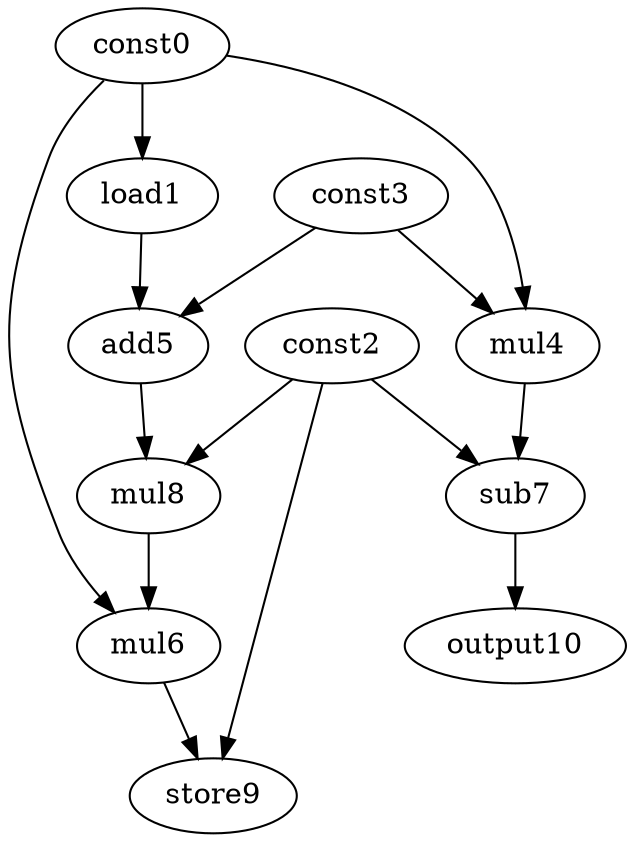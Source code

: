 digraph G { 
const0[opcode=const]; 
load1[opcode=load]; 
const2[opcode=const]; 
const3[opcode=const]; 
mul4[opcode=mul]; 
add5[opcode=add]; 
mul6[opcode=mul]; 
sub7[opcode=sub]; 
mul8[opcode=mul]; 
store9[opcode=store]; 
output10[opcode=output]; 
const0->load1[operand=0];
const0->mul4[operand=0];
const3->mul4[operand=1];
load1->add5[operand=0];
const3->add5[operand=1];
const2->sub7[operand=0];
mul4->sub7[operand=1];
const2->mul8[operand=0];
add5->mul8[operand=1];
sub7->output10[operand=0];
const0->mul6[operand=0];
mul8->mul6[operand=1];
const2->store9[operand=0];
mul6->store9[operand=1];
}

